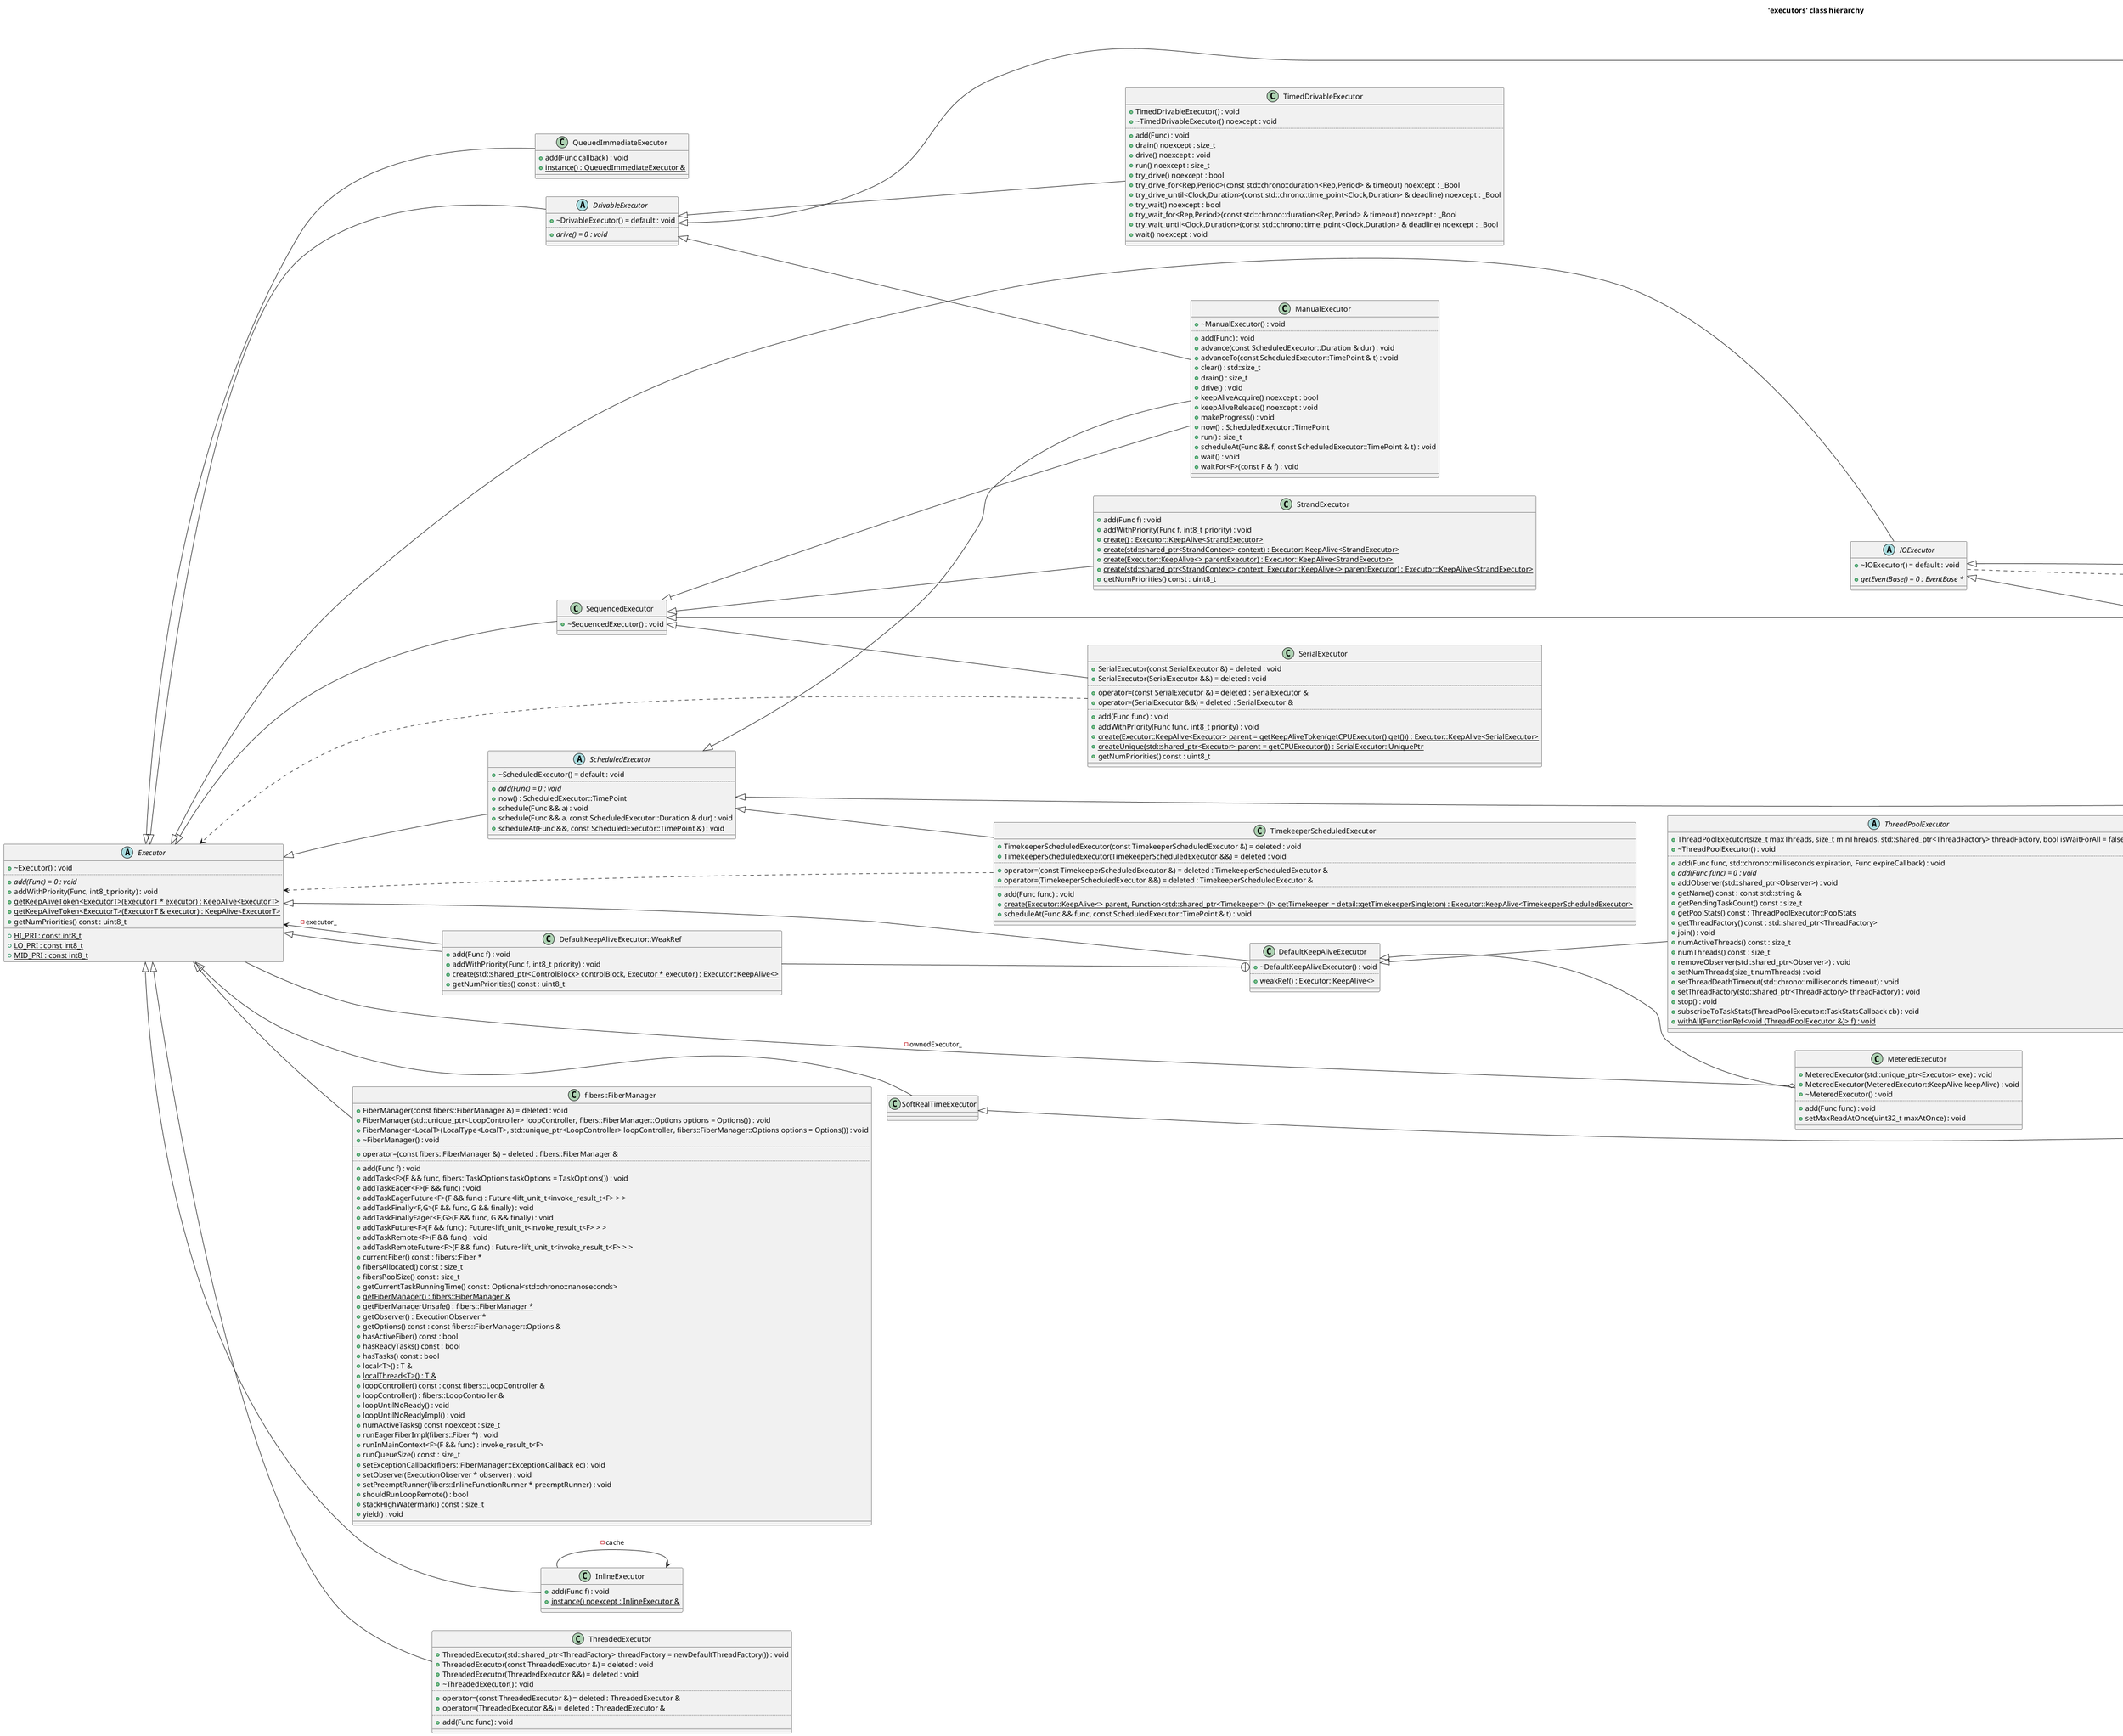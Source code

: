 @startuml
title 'executors' class hierarchy
left to right direction
abstract "Executor" as C_0002222099135672593686
abstract C_0002222099135672593686 [[https://github.com/facebook/folly/blob/c7166a677d17ff0a52cb14e02a84ad0a75821ca7/folly/Executor.h#L53{Executor}]] {
+~Executor() : void [[[https://github.com/facebook/folly/blob/c7166a677d17ff0a52cb14e02a84ad0a75821ca7/folly/Executor.h#L56{~Executor}]]]
..
{abstract} +add(Func) = 0 : void [[[https://github.com/facebook/folly/blob/c7166a677d17ff0a52cb14e02a84ad0a75821ca7/folly/Executor.h#L60{add}]]]
+addWithPriority(Func, int8_t priority) : void [[[https://github.com/facebook/folly/blob/c7166a677d17ff0a52cb14e02a84ad0a75821ca7/folly/Executor.h#L64{addWithPriority}]]]
{static} +getKeepAliveToken<ExecutorT>(ExecutorT * executor) : KeepAlive<ExecutorT>
{static} +getKeepAliveToken<ExecutorT>(ExecutorT & executor) : KeepAlive<ExecutorT>
+getNumPriorities() const : uint8_t [[[https://github.com/facebook/folly/blob/c7166a677d17ff0a52cb14e02a84ad0a75821ca7/folly/Executor.h#L66{getNumPriorities}]]]
__
{static} +HI_PRI : const int8_t [[[https://github.com/facebook/folly/blob/c7166a677d17ff0a52cb14e02a84ad0a75821ca7/folly/Executor.h#L70{HI_PRI}]]]
{static} +LO_PRI : const int8_t [[[https://github.com/facebook/folly/blob/c7166a677d17ff0a52cb14e02a84ad0a75821ca7/folly/Executor.h#L68{LO_PRI}]]]
{static} +MID_PRI : const int8_t [[[https://github.com/facebook/folly/blob/c7166a677d17ff0a52cb14e02a84ad0a75821ca7/folly/Executor.h#L69{MID_PRI}]]]
}
class "QueuedImmediateExecutor" as C_0001968432200878677255
class C_0001968432200878677255 [[https://github.com/facebook/folly/blob/c7166a677d17ff0a52cb14e02a84ad0a75821ca7/folly/executors/QueuedImmediateExecutor.h#L31{QueuedImmediateExecutor}]] {
+add(Func callback) : void [[[https://github.com/facebook/folly/blob/c7166a677d17ff0a52cb14e02a84ad0a75821ca7/folly/executors/QueuedImmediateExecutor.h#L35{add}]]]
{static} +instance() : QueuedImmediateExecutor & [[[https://github.com/facebook/folly/blob/c7166a677d17ff0a52cb14e02a84ad0a75821ca7/folly/executors/QueuedImmediateExecutor.h#L33{instance}]]]
__
}
class "SequencedExecutor" as C_0000155178671636628489
class C_0000155178671636628489 [[https://github.com/facebook/folly/blob/c7166a677d17ff0a52cb14e02a84ad0a75821ca7/folly/executors/SequencedExecutor.h#L27{SequencedExecutor}]] {
+~SequencedExecutor() : void [[[https://github.com/facebook/folly/blob/c7166a677d17ff0a52cb14e02a84ad0a75821ca7/folly/executors/SequencedExecutor.h#L29{~SequencedExecutor}]]]
__
}
class "StrandExecutor" as C_0000587962468506435170
class C_0000587962468506435170 [[https://github.com/facebook/folly/blob/c7166a677d17ff0a52cb14e02a84ad0a75821ca7/folly/executors/StrandExecutor.h#L122{StrandExecutor}]] {
+add(Func f) : void [[[https://github.com/facebook/folly/blob/c7166a677d17ff0a52cb14e02a84ad0a75821ca7/folly/executors/StrandExecutor.h#L152{add}]]]
+addWithPriority(Func f, int8_t priority) : void [[[https://github.com/facebook/folly/blob/c7166a677d17ff0a52cb14e02a84ad0a75821ca7/folly/executors/StrandExecutor.h#L154{addWithPriority}]]]
{static} +create() : Executor::KeepAlive<StrandExecutor> [[[https://github.com/facebook/folly/blob/c7166a677d17ff0a52cb14e02a84ad0a75821ca7/folly/executors/StrandExecutor.h#L129{create}]]]
{static} +create(std::shared_ptr<StrandContext> context) : Executor::KeepAlive<StrandExecutor> [[[https://github.com/facebook/folly/blob/c7166a677d17ff0a52cb14e02a84ad0a75821ca7/folly/executors/StrandExecutor.h#L137{create}]]]
{static} +create(Executor::KeepAlive<> parentExecutor) : Executor::KeepAlive<StrandExecutor> [[[https://github.com/facebook/folly/blob/c7166a677d17ff0a52cb14e02a84ad0a75821ca7/folly/executors/StrandExecutor.h#L142{create}]]]
{static} +create(std::shared_ptr<StrandContext> context, Executor::KeepAlive<> parentExecutor) : Executor::KeepAlive<StrandExecutor> [[[https://github.com/facebook/folly/blob/c7166a677d17ff0a52cb14e02a84ad0a75821ca7/folly/executors/StrandExecutor.h#L148{create}]]]
+getNumPriorities() const : uint8_t [[[https://github.com/facebook/folly/blob/c7166a677d17ff0a52cb14e02a84ad0a75821ca7/folly/executors/StrandExecutor.h#L155{getNumPriorities}]]]
__
}
abstract "IOExecutor" as C_0002145523347961259416
abstract C_0002145523347961259416 [[https://github.com/facebook/folly/blob/c7166a677d17ff0a52cb14e02a84ad0a75821ca7/folly/executors/IOExecutor.h#L40{IOExecutor}]] {
+~IOExecutor() = default : void [[[https://github.com/facebook/folly/blob/c7166a677d17ff0a52cb14e02a84ad0a75821ca7/folly/executors/IOExecutor.h#L42{~IOExecutor}]]]
..
{abstract} +getEventBase() = 0 : EventBase * [[[https://github.com/facebook/folly/blob/c7166a677d17ff0a52cb14e02a84ad0a75821ca7/folly/executors/IOExecutor.h#L43{getEventBase}]]]
__
}
class "EventBase" as C_0001970350906198958245
class C_0001970350906198958245 [[https://github.com/facebook/folly/blob/c7166a677d17ff0a52cb14e02a84ad0a75821ca7/folly/executors/IOExecutor.h#L22{EventBase}]] {
+EventBase(std::chrono::milliseconds tickInterval) : void [[[https://github.com/facebook/folly/blob/c7166a677d17ff0a52cb14e02a84ad0a75821ca7/folly/io/async/EventBase.h#L328{EventBase}]]]
+EventBase() : void [[[https://github.com/facebook/folly/blob/c7166a677d17ff0a52cb14e02a84ad0a75821ca7/folly/io/async/EventBase.h#L335{EventBase}]]]
+EventBase(bool enableTimeMeasurement) : void [[[https://github.com/facebook/folly/blob/c7166a677d17ff0a52cb14e02a84ad0a75821ca7/folly/io/async/EventBase.h#L346{EventBase}]]]
+EventBase(const EventBase &) = deleted : void [[[https://github.com/facebook/folly/blob/c7166a677d17ff0a52cb14e02a84ad0a75821ca7/folly/io/async/EventBase.h#L348{EventBase}]]]
+EventBase(event_base * evb, bool enableTimeMeasurement = true) : void [[[https://github.com/facebook/folly/blob/c7166a677d17ff0a52cb14e02a84ad0a75821ca7/folly/io/async/EventBase.h#L364{EventBase}]]]
+EventBase(EventBase::Options options) : void [[[https://github.com/facebook/folly/blob/c7166a677d17ff0a52cb14e02a84ad0a75821ca7/folly/io/async/EventBase.h#L366{EventBase}]]]
+~EventBase() : void [[[https://github.com/facebook/folly/blob/c7166a677d17ff0a52cb14e02a84ad0a75821ca7/folly/io/async/EventBase.h#L367{~EventBase}]]]
..
+operator=(const EventBase &) = deleted : EventBase & [[[https://github.com/facebook/folly/blob/c7166a677d17ff0a52cb14e02a84ad0a75821ca7/folly/io/async/EventBase.h#L349{operator=}]]]
..
+add(Cob fn) : void [[[https://github.com/facebook/folly/blob/c7166a677d17ff0a52cb14e02a84ad0a75821ca7/folly/io/async/EventBase.h#L799{add}]]]
+attachTimeoutManager(AsyncTimeout * obj, TimeoutManager::InternalEnum internal) : void [[[https://github.com/facebook/folly/blob/c7166a677d17ff0a52cb14e02a84ad0a75821ca7/folly/io/async/EventBase.h#L812{attachTimeoutManager}]]]
+bumpHandlingTime() : void [[[https://github.com/facebook/folly/blob/c7166a677d17ff0a52cb14e02a84ad0a75821ca7/folly/io/async/EventBase.h#L732{bumpHandlingTime}]]]
+cancelTimeout(AsyncTimeout * obj) : void [[[https://github.com/facebook/folly/blob/c7166a677d17ff0a52cb14e02a84ad0a75821ca7/folly/io/async/EventBase.h#L821{cancelTimeout}]]]
+checkIsInEventBaseThread() const : void [[[https://github.com/facebook/folly/blob/c7166a677d17ff0a52cb14e02a84ad0a75821ca7/folly/io/async/EventBase.h#L700{checkIsInEventBaseThread}]]]
+dcheckIsInEventBaseThread() const : void [[[https://github.com/facebook/folly/blob/c7166a677d17ff0a52cb14e02a84ad0a75821ca7/folly/io/async/EventBase.h#L701{dcheckIsInEventBaseThread}]]]
+detachTimeoutManager(AsyncTimeout * obj) : void [[[https://github.com/facebook/folly/blob/c7166a677d17ff0a52cb14e02a84ad0a75821ca7/folly/io/async/EventBase.h#L816{detachTimeoutManager}]]]
+drive() : void [[[https://github.com/facebook/folly/blob/c7166a677d17ff0a52cb14e02a84ad0a75821ca7/folly/io/async/EventBase.h#L802{drive}]]]
+getAvgLoopTime() const : double [[[https://github.com/facebook/folly/blob/c7166a677d17ff0a52cb14e02a84ad0a75821ca7/folly/io/async/EventBase.h#L660{getAvgLoopTime}]]]
+getBackend() : EventBaseBackendBase * [[[https://github.com/facebook/folly/blob/c7166a677d17ff0a52cb14e02a84ad0a75821ca7/folly/io/async/EventBase.h#L714{getBackend}]]]
{static} +getDefaultBackend() : std::unique_ptr<EventBaseBackendBase> [[[https://github.com/facebook/folly/blob/c7166a677d17ff0a52cb14e02a84ad0a75821ca7/folly/io/async/EventBase.h#L837{getDefaultBackend}]]]
+getEventBase() : EventBase * [[[https://github.com/facebook/folly/blob/c7166a677d17ff0a52cb14e02a84ad0a75821ca7/folly/io/async/EventBase.h#L835{getEventBase}]]]
+getExecutionObserver() : ExecutionObserver * [[[https://github.com/facebook/folly/blob/c7166a677d17ff0a52cb14e02a84ad0a75821ca7/folly/io/async/EventBase.h#L786{getExecutionObserver}]]]
+getLibeventBase() const : event_base * [[[https://github.com/facebook/folly/blob/c7166a677d17ff0a52cb14e02a84ad0a75821ca7/folly/io/async/EventBase.h#L719{getLibeventBase}]]]
{static} +getLibeventMethod() : const char * [[[https://github.com/facebook/folly/blob/c7166a677d17ff0a52cb14e02a84ad0a75821ca7/folly/io/async/EventBase.h#L722{getLibeventMethod}]]]
{static} +getLibeventVersion() : const char * [[[https://github.com/facebook/folly/blob/c7166a677d17ff0a52cb14e02a84ad0a75821ca7/folly/io/async/EventBase.h#L721{getLibeventVersion}]]]
+getName() : const std::string & [[[https://github.com/facebook/folly/blob/c7166a677d17ff0a52cb14e02a84ad0a75821ca7/folly/io/async/EventBase.h#L796{getName}]]]
+getNotificationQueueSize() const : size_t [[[https://github.com/facebook/folly/blob/c7166a677d17ff0a52cb14e02a84ad0a75821ca7/folly/io/async/EventBase.h#L677{getNotificationQueueSize}]]]
+getObserver() : const std::shared_ptr<EventBaseObserver> & [[[https://github.com/facebook/folly/blob/c7166a677d17ff0a52cb14e02a84ad0a75821ca7/folly/io/async/EventBase.h#L771{getObserver}]]]
+getVirtualEventBase() : VirtualEventBase & [[[https://github.com/facebook/folly/blob/c7166a677d17ff0a52cb14e02a84ad0a75821ca7/folly/io/async/EventBase.h#L832{getVirtualEventBase}]]]
+inRunningEventBaseThread() const : bool [[[https://github.com/facebook/folly/blob/c7166a677d17ff0a52cb14e02a84ad0a75821ca7/folly/io/async/EventBase.h#L690{inRunningEventBaseThread}]]]
+isInEventBaseThread() const : bool [[[https://github.com/facebook/folly/blob/c7166a677d17ff0a52cb14e02a84ad0a75821ca7/folly/io/async/EventBase.h#L685{isInEventBaseThread}]]]
+isInTimeoutManagerThread() : bool [[[https://github.com/facebook/folly/blob/c7166a677d17ff0a52cb14e02a84ad0a75821ca7/folly/io/async/EventBase.h#L823{isInTimeoutManagerThread}]]]
+isRunning() const : bool [[[https://github.com/facebook/folly/blob/c7166a677d17ff0a52cb14e02a84ad0a75821ca7/folly/io/async/EventBase.h#L668{isRunning}]]]
+loop() : bool [[[https://github.com/facebook/folly/blob/c7166a677d17ff0a52cb14e02a84ad0a75821ca7/folly/io/async/EventBase.h#L384{loop}]]]
+loopForever() : void [[[https://github.com/facebook/folly/blob/c7166a677d17ff0a52cb14e02a84ad0a75821ca7/folly/io/async/EventBase.h#L420{loopForever}]]]
+loopIgnoreKeepAlive() : bool [[[https://github.com/facebook/folly/blob/c7166a677d17ff0a52cb14e02a84ad0a75821ca7/folly/io/async/EventBase.h#L390{loopIgnoreKeepAlive}]]]
+loopOnce(int flags = 0) : bool [[[https://github.com/facebook/folly/blob/c7166a677d17ff0a52cb14e02a84ad0a75821ca7/folly/io/async/EventBase.h#L402{loopOnce}]]]
+resetLoadAvg(double value = 0.0) : void [[[https://github.com/facebook/folly/blob/c7166a677d17ff0a52cb14e02a84ad0a75821ca7/folly/io/async/EventBase.h#L655{resetLoadAvg}]]]
+runBeforeLoop(EventBase::LoopCallback * callback) : void [[[https://github.com/facebook/folly/blob/c7166a677d17ff0a52cb14e02a84ad0a75821ca7/folly/io/async/EventBase.h#L519{runBeforeLoop}]]]
+runImmediatelyOrRunInEventBaseThreadAndWait<T>(void (*)(T *) fn, T * arg) noexcept : void
+runImmediatelyOrRunInEventBaseThreadAndWait(EventBase::Func fn) noexcept : void [[[https://github.com/facebook/folly/blob/c7166a677d17ff0a52cb14e02a84ad0a75821ca7/folly/io/async/EventBase.h#L633{runImmediatelyOrRunInEventBaseThreadAndWait}]]]
+runInEventBaseThread<T>(void (*)(T *) fn, T * arg) noexcept : void
+runInEventBaseThread(EventBase::Func fn) noexcept : void [[[https://github.com/facebook/folly/blob/c7166a677d17ff0a52cb14e02a84ad0a75821ca7/folly/io/async/EventBase.h#L561{runInEventBaseThread}]]]
+runInEventBaseThreadAlwaysEnqueue(EventBase::Func fn) noexcept : void [[[https://github.com/facebook/folly/blob/c7166a677d17ff0a52cb14e02a84ad0a75821ca7/folly/io/async/EventBase.h#L605{runInEventBaseThreadAlwaysEnqueue}]]]
+runInEventBaseThreadAlwaysEnqueue<T>(void (*)(T *) fn, T * arg) noexcept : void
+runInEventBaseThreadAndWait<T>(void (*)(T *) fn, T * arg) noexcept : void
+runInEventBaseThreadAndWait(EventBase::Func fn) noexcept : void [[[https://github.com/facebook/folly/blob/c7166a677d17ff0a52cb14e02a84ad0a75821ca7/folly/io/async/EventBase.h#L618{runInEventBaseThreadAndWait}]]]
+runInLoop(EventBase::Func c, bool thisIteration = false) : void [[[https://github.com/facebook/folly/blob/c7166a677d17ff0a52cb14e02a84ad0a75821ca7/folly/io/async/EventBase.h#L494{runInLoop}]]]
+runInLoop(EventBase::LoopCallback * callback, bool thisIteration = false, std::shared_ptr<RequestContext> rctx = RequestContext::saveContext()) : void [[[https://github.com/facebook/folly/blob/c7166a677d17ff0a52cb14e02a84ad0a75821ca7/folly/io/async/EventBase.h#L475{runInLoop}]]]
+runOnDestruction(EventBase::Func f) : void [[[https://github.com/facebook/folly/blob/c7166a677d17ff0a52cb14e02a84ad0a75821ca7/folly/io/async/EventBase.h#L512{runOnDestruction}]]]
+runOnDestruction(EventBase::OnDestructionCallback & callback) : void [[[https://github.com/facebook/folly/blob/c7166a677d17ff0a52cb14e02a84ad0a75821ca7/folly/io/async/EventBase.h#L506{runOnDestruction}]]]
+scheduleAt(EventBase::Func && fn, const ScheduledExecutor::TimePoint & timeout) : void [[[https://github.com/facebook/folly/blob/c7166a677d17ff0a52cb14e02a84ad0a75821ca7/folly/io/async/EventBase.h#L809{scheduleAt}]]]
+scheduleTimeout(AsyncTimeout * obj, TimeoutManager::timeout_type timeout) : bool [[[https://github.com/facebook/folly/blob/c7166a677d17ff0a52cb14e02a84ad0a75821ca7/folly/io/async/EventBase.h#L818{scheduleTimeout}]]]
+setExecutionObserver(ExecutionObserver * observer) : void [[[https://github.com/facebook/folly/blob/c7166a677d17ff0a52cb14e02a84ad0a75821ca7/folly/io/async/EventBase.h#L779{setExecutionObserver}]]]
+setLoadAvgMsec(std::chrono::milliseconds ms) : void [[[https://github.com/facebook/folly/blob/c7166a677d17ff0a52cb14e02a84ad0a75821ca7/folly/io/async/EventBase.h#L650{setLoadAvgMsec}]]]
+setMaxLatency(std::chrono::microseconds maxLatency, EventBase::Func maxLatencyCob) : void [[[https://github.com/facebook/folly/blob/c7166a677d17ff0a52cb14e02a84ad0a75821ca7/folly/io/async/EventBase.h#L640{setMaxLatency}]]]
+setMaxReadAtOnce(uint32_t maxAtOnce) : void [[[https://github.com/facebook/folly/blob/c7166a677d17ff0a52cb14e02a84ad0a75821ca7/folly/io/async/EventBase.h#L679{setMaxReadAtOnce}]]]
+setName(const std::string & name) : void [[[https://github.com/facebook/folly/blob/c7166a677d17ff0a52cb14e02a84ad0a75821ca7/folly/io/async/EventBase.h#L791{setName}]]]
+setObserver(const std::shared_ptr<EventBaseObserver> & observer) : void [[[https://github.com/facebook/folly/blob/c7166a677d17ff0a52cb14e02a84ad0a75821ca7/folly/io/async/EventBase.h#L766{setObserver}]]]
+terminateLoopSoon() : void [[[https://github.com/facebook/folly/blob/c7166a677d17ff0a52cb14e02a84ad0a75821ca7/folly/io/async/EventBase.h#L448{terminateLoopSoon}]]]
+timer() : HHWheelTimer & [[[https://github.com/facebook/folly/blob/c7166a677d17ff0a52cb14e02a84ad0a75821ca7/folly/io/async/EventBase.h#L707{timer}]]]
+waitUntilRunning() : void [[[https://github.com/facebook/folly/blob/c7166a677d17ff0a52cb14e02a84ad0a75821ca7/folly/io/async/EventBase.h#L675{waitUntilRunning}]]]
__
}
abstract "DrivableExecutor" as C_0000481841646641149488
abstract C_0000481841646641149488 [[https://github.com/facebook/folly/blob/c7166a677d17ff0a52cb14e02a84ad0a75821ca7/folly/executors/DrivableExecutor.h#L40{DrivableExecutor}]] {
+~DrivableExecutor() = default : void [[[https://github.com/facebook/folly/blob/c7166a677d17ff0a52cb14e02a84ad0a75821ca7/folly/executors/DrivableExecutor.h#L42{~DrivableExecutor}]]]
..
{abstract} +drive() = 0 : void [[[https://github.com/facebook/folly/blob/c7166a677d17ff0a52cb14e02a84ad0a75821ca7/folly/executors/DrivableExecutor.h#L52{drive}]]]
__
}
class "TimedDrivableExecutor" as C_0000769434624932181431
class C_0000769434624932181431 [[https://github.com/facebook/folly/blob/c7166a677d17ff0a52cb14e02a84ad0a75821ca7/folly/executors/TimedDrivableExecutor.h#L30{TimedDrivableExecutor}]] {
+TimedDrivableExecutor() : void [[[https://github.com/facebook/folly/blob/c7166a677d17ff0a52cb14e02a84ad0a75821ca7/folly/executors/TimedDrivableExecutor.h#L32{TimedDrivableExecutor}]]]
+~TimedDrivableExecutor() noexcept : void [[[https://github.com/facebook/folly/blob/c7166a677d17ff0a52cb14e02a84ad0a75821ca7/folly/executors/TimedDrivableExecutor.h#L33{~TimedDrivableExecutor}]]]
..
+add(Func) : void [[[https://github.com/facebook/folly/blob/c7166a677d17ff0a52cb14e02a84ad0a75821ca7/folly/executors/TimedDrivableExecutor.h#L60{add}]]]
+drain() noexcept : size_t [[[https://github.com/facebook/folly/blob/c7166a677d17ff0a52cb14e02a84ad0a75821ca7/folly/executors/TimedDrivableExecutor.h#L76{drain}]]]
+drive() noexcept : void [[[https://github.com/facebook/folly/blob/c7166a677d17ff0a52cb14e02a84ad0a75821ca7/folly/executors/TimedDrivableExecutor.h#L36{drive}]]]
+run() noexcept : size_t [[[https://github.com/facebook/folly/blob/c7166a677d17ff0a52cb14e02a84ad0a75821ca7/folly/executors/TimedDrivableExecutor.h#L68{run}]]]
+try_drive() noexcept : bool [[[https://github.com/facebook/folly/blob/c7166a677d17ff0a52cb14e02a84ad0a75821ca7/folly/executors/TimedDrivableExecutor.h#L40{try_drive}]]]
+try_drive_for<Rep,Period>(const std::chrono::duration<Rep,Period> & timeout) noexcept : _Bool
+try_drive_until<Clock,Duration>(const std::chrono::time_point<Clock,Duration> & deadline) noexcept : _Bool
+try_wait() noexcept : bool [[[https://github.com/facebook/folly/blob/c7166a677d17ff0a52cb14e02a84ad0a75821ca7/folly/executors/TimedDrivableExecutor.h#L82{try_wait}]]]
+try_wait_for<Rep,Period>(const std::chrono::duration<Rep,Period> & timeout) noexcept : _Bool
+try_wait_until<Clock,Duration>(const std::chrono::time_point<Clock,Duration> & deadline) noexcept : _Bool
+wait() noexcept : void [[[https://github.com/facebook/folly/blob/c7166a677d17ff0a52cb14e02a84ad0a75821ca7/folly/executors/TimedDrivableExecutor.h#L79{wait}]]]
__
}
abstract "ScheduledExecutor" as C_0001218209673148292552
abstract C_0001218209673148292552 [[https://github.com/facebook/folly/blob/c7166a677d17ff0a52cb14e02a84ad0a75821ca7/folly/executors/ScheduledExecutor.h#L28{ScheduledExecutor}]] {
+~ScheduledExecutor() = default : void [[[https://github.com/facebook/folly/blob/c7166a677d17ff0a52cb14e02a84ad0a75821ca7/folly/executors/ScheduledExecutor.h#L35{~ScheduledExecutor}]]]
..
{abstract} +add(Func) = 0 : void [[[https://github.com/facebook/folly/blob/c7166a677d17ff0a52cb14e02a84ad0a75821ca7/folly/executors/ScheduledExecutor.h#L37{add}]]]
+now() : ScheduledExecutor::TimePoint [[[https://github.com/facebook/folly/blob/c7166a677d17ff0a52cb14e02a84ad0a75821ca7/folly/executors/ScheduledExecutor.h#L55{now}]]]
+schedule(Func && a) : void [[[https://github.com/facebook/folly/blob/c7166a677d17ff0a52cb14e02a84ad0a75821ca7/folly/executors/ScheduledExecutor.h#L40{schedule}]]]
+schedule(Func && a, const ScheduledExecutor::Duration & dur) : void [[[https://github.com/facebook/folly/blob/c7166a677d17ff0a52cb14e02a84ad0a75821ca7/folly/executors/ScheduledExecutor.h#L44{schedule}]]]
+scheduleAt(Func &&, const ScheduledExecutor::TimePoint &) : void [[[https://github.com/facebook/folly/blob/c7166a677d17ff0a52cb14e02a84ad0a75821ca7/folly/executors/ScheduledExecutor.h#L50{scheduleAt}]]]
__
}
class "fibers::FiberManager" as C_0001206661724003471988
class C_0001206661724003471988 [[https://github.com/facebook/folly/blob/c7166a677d17ff0a52cb14e02a84ad0a75821ca7/folly/fibers/FiberManagerInternal.h#L80{FiberManager}]] {
+FiberManager(const fibers::FiberManager &) = deleted : void [[[https://github.com/facebook/folly/blob/c7166a677d17ff0a52cb14e02a84ad0a75821ca7/folly/fibers/FiberManagerInternal.h#L163{FiberManager}]]]
+FiberManager(std::unique_ptr<LoopController> loopController, fibers::FiberManager::Options options = Options()) : void [[[https://github.com/facebook/folly/blob/c7166a677d17ff0a52cb14e02a84ad0a75821ca7/folly/fibers/FiberManagerInternal.h#L172{FiberManager}]]]
+FiberManager<LocalT>(LocalType<LocalT>, std::unique_ptr<LoopController> loopController, fibers::FiberManager::Options options = Options()) : void
+~FiberManager() : void [[[https://github.com/facebook/folly/blob/c7166a677d17ff0a52cb14e02a84ad0a75821ca7/folly/fibers/FiberManagerInternal.h#L190{~FiberManager}]]]
..
+operator=(const fibers::FiberManager &) = deleted : fibers::FiberManager & [[[https://github.com/facebook/folly/blob/c7166a677d17ff0a52cb14e02a84ad0a75821ca7/folly/fibers/FiberManagerInternal.h#L164{operator=}]]]
..
+add(Func f) : void [[[https://github.com/facebook/folly/blob/c7166a677d17ff0a52cb14e02a84ad0a75821ca7/folly/fibers/FiberManagerInternal.h#L309{add}]]]
+addTask<F>(F && func, fibers::TaskOptions taskOptions = TaskOptions()) : void
+addTaskEager<F>(F && func) : void
+addTaskEagerFuture<F>(F && func) : Future<lift_unit_t<invoke_result_t<F> > >
+addTaskFinally<F,G>(F && func, G && finally) : void
+addTaskFinallyEager<F,G>(F && func, G && finally) : void
+addTaskFuture<F>(F && func) : Future<lift_unit_t<invoke_result_t<F> > >
+addTaskRemote<F>(F && func) : void
+addTaskRemoteFuture<F>(F && func) : Future<lift_unit_t<invoke_result_t<F> > >
+currentFiber() const : fibers::Fiber * [[[https://github.com/facebook/folly/blob/c7166a677d17ff0a52cb14e02a84ad0a75821ca7/folly/fibers/FiberManagerInternal.h#L387{currentFiber}]]]
+fibersAllocated() const : size_t [[[https://github.com/facebook/folly/blob/c7166a677d17ff0a52cb14e02a84ad0a75821ca7/folly/fibers/FiberManagerInternal.h#L363{fibersAllocated}]]]
+fibersPoolSize() const : size_t [[[https://github.com/facebook/folly/blob/c7166a677d17ff0a52cb14e02a84ad0a75821ca7/folly/fibers/FiberManagerInternal.h#L369{fibersPoolSize}]]]
+getCurrentTaskRunningTime() const : Optional<std::chrono::nanoseconds> [[[https://github.com/facebook/folly/blob/c7166a677d17ff0a52cb14e02a84ad0a75821ca7/folly/fibers/FiberManagerInternal.h#L382{getCurrentTaskRunningTime}]]]
{static} +getFiberManager() : fibers::FiberManager & [[[https://github.com/facebook/folly/blob/c7166a677d17ff0a52cb14e02a84ad0a75821ca7/folly/fibers/FiberManagerInternal.h#L429{getFiberManager}]]]
{static} +getFiberManagerUnsafe() : fibers::FiberManager * [[[https://github.com/facebook/folly/blob/c7166a677d17ff0a52cb14e02a84ad0a75821ca7/folly/fibers/FiberManagerInternal.h#L430{getFiberManagerUnsafe}]]]
+getObserver() : ExecutionObserver * [[[https://github.com/facebook/folly/blob/c7166a677d17ff0a52cb14e02a84ad0a75821ca7/folly/fibers/FiberManagerInternal.h#L414{getObserver}]]]
+getOptions() const : const fibers::FiberManager::Options & [[[https://github.com/facebook/folly/blob/c7166a677d17ff0a52cb14e02a84ad0a75821ca7/folly/fibers/FiberManagerInternal.h#L432{getOptions}]]]
+hasActiveFiber() const : bool [[[https://github.com/facebook/folly/blob/c7166a677d17ff0a52cb14e02a84ad0a75821ca7/folly/fibers/FiberManagerInternal.h#L374{hasActiveFiber}]]]
+hasReadyTasks() const : bool [[[https://github.com/facebook/folly/blob/c7166a677d17ff0a52cb14e02a84ad0a75821ca7/folly/fibers/FiberManagerInternal.h#L233{hasReadyTasks}]]]
+hasTasks() const : bool [[[https://github.com/facebook/folly/blob/c7166a677d17ff0a52cb14e02a84ad0a75821ca7/folly/fibers/FiberManagerInternal.h#L221{hasTasks}]]]
+local<T>() : T &
{static} +localThread<T>() : T &
+loopController() const : const fibers::LoopController & [[[https://github.com/facebook/folly/blob/c7166a677d17ff0a52cb14e02a84ad0a75821ca7/folly/fibers/FiberManagerInternal.h#L196{loopController}]]]
+loopController() : fibers::LoopController & [[[https://github.com/facebook/folly/blob/c7166a677d17ff0a52cb14e02a84ad0a75821ca7/folly/fibers/FiberManagerInternal.h#L195{loopController}]]]
+loopUntilNoReady() : void [[[https://github.com/facebook/folly/blob/c7166a677d17ff0a52cb14e02a84ad0a75821ca7/folly/fibers/FiberManagerInternal.h#L201{loopUntilNoReady}]]]
+loopUntilNoReadyImpl() : void [[[https://github.com/facebook/folly/blob/c7166a677d17ff0a52cb14e02a84ad0a75821ca7/folly/fibers/FiberManagerInternal.h#L206{loopUntilNoReadyImpl}]]]
+numActiveTasks() const noexcept : size_t [[[https://github.com/facebook/folly/blob/c7166a677d17ff0a52cb14e02a84ad0a75821ca7/folly/fibers/FiberManagerInternal.h#L228{numActiveTasks}]]]
+runEagerFiberImpl(fibers::Fiber *) : void [[[https://github.com/facebook/folly/blob/c7166a677d17ff0a52cb14e02a84ad0a75821ca7/folly/fibers/FiberManagerInternal.h#L211{runEagerFiberImpl}]]]
+runInMainContext<F>(F && func) : invoke_result_t<F>
+runQueueSize() const : size_t [[[https://github.com/facebook/folly/blob/c7166a677d17ff0a52cb14e02a84ad0a75821ca7/folly/fibers/FiberManagerInternal.h#L425{runQueueSize}]]]
+setExceptionCallback(fibers::FiberManager::ExceptionCallback ec) : void [[[https://github.com/facebook/folly/blob/c7166a677d17ff0a52cb14e02a84ad0a75821ca7/folly/fibers/FiberManagerInternal.h#L241{setExceptionCallback}]]]
+setObserver(ExecutionObserver * observer) : void [[[https://github.com/facebook/folly/blob/c7166a677d17ff0a52cb14e02a84ad0a75821ca7/folly/fibers/FiberManagerInternal.h#L408{setObserver}]]]
+setPreemptRunner(fibers::InlineFunctionRunner * preemptRunner) : void [[[https://github.com/facebook/folly/blob/c7166a677d17ff0a52cb14e02a84ad0a75821ca7/folly/fibers/FiberManagerInternal.h#L419{setPreemptRunner}]]]
+shouldRunLoopRemote() : bool [[[https://github.com/facebook/folly/blob/c7166a677d17ff0a52cb14e02a84ad0a75821ca7/folly/fibers/FiberManagerInternal.h#L216{shouldRunLoopRemote}]]]
+stackHighWatermark() const : size_t [[[https://github.com/facebook/folly/blob/c7166a677d17ff0a52cb14e02a84ad0a75821ca7/folly/fibers/FiberManagerInternal.h#L392{stackHighWatermark}]]]
+yield() : void [[[https://github.com/facebook/folly/blob/c7166a677d17ff0a52cb14e02a84ad0a75821ca7/folly/fibers/FiberManagerInternal.h#L400{yield}]]]
__
}
class "InlineExecutor" as C_0001612067402701865715
class C_0001612067402701865715 [[https://github.com/facebook/folly/blob/c7166a677d17ff0a52cb14e02a84ad0a75821ca7/folly/executors/InlineExecutor.h#L30{InlineExecutor}]] {
+add(Func f) : void [[[https://github.com/facebook/folly/blob/c7166a677d17ff0a52cb14e02a84ad0a75821ca7/folly/executors/InlineExecutor.h#L37{add}]]]
{static} +instance() noexcept : InlineExecutor & [[[https://github.com/facebook/folly/blob/c7166a677d17ff0a52cb14e02a84ad0a75821ca7/folly/executors/InlineExecutor.h#L32{instance}]]]
__
}
class "TimekeeperScheduledExecutor" as C_0001123262130157209492
class C_0001123262130157209492 [[https://github.com/facebook/folly/blob/c7166a677d17ff0a52cb14e02a84ad0a75821ca7/folly/executors/TimekeeperScheduledExecutor.h#L35{TimekeeperScheduledExecutor}]] {
+TimekeeperScheduledExecutor(const TimekeeperScheduledExecutor &) = deleted : void [[[https://github.com/facebook/folly/blob/c7166a677d17ff0a52cb14e02a84ad0a75821ca7/folly/executors/TimekeeperScheduledExecutor.h#L37{TimekeeperScheduledExecutor}]]]
+TimekeeperScheduledExecutor(TimekeeperScheduledExecutor &&) = deleted : void [[[https://github.com/facebook/folly/blob/c7166a677d17ff0a52cb14e02a84ad0a75821ca7/folly/executors/TimekeeperScheduledExecutor.h#L40{TimekeeperScheduledExecutor}]]]
..
+operator=(const TimekeeperScheduledExecutor &) = deleted : TimekeeperScheduledExecutor & [[[https://github.com/facebook/folly/blob/c7166a677d17ff0a52cb14e02a84ad0a75821ca7/folly/executors/TimekeeperScheduledExecutor.h#L38{operator=}]]]
+operator=(TimekeeperScheduledExecutor &&) = deleted : TimekeeperScheduledExecutor & [[[https://github.com/facebook/folly/blob/c7166a677d17ff0a52cb14e02a84ad0a75821ca7/folly/executors/TimekeeperScheduledExecutor.h#L41{operator=}]]]
..
+add(Func func) : void [[[https://github.com/facebook/folly/blob/c7166a677d17ff0a52cb14e02a84ad0a75821ca7/folly/executors/TimekeeperScheduledExecutor.h#L49{add}]]]
{static} +create(Executor::KeepAlive<> parent, Function<std::shared_ptr<Timekeeper> ()> getTimekeeper = detail::getTimekeeperSingleton) : Executor::KeepAlive<TimekeeperScheduledExecutor> [[[https://github.com/facebook/folly/blob/c7166a677d17ff0a52cb14e02a84ad0a75821ca7/folly/executors/TimekeeperScheduledExecutor.h#L44{create}]]]
+scheduleAt(Func && func, const ScheduledExecutor::TimePoint & t) : void [[[https://github.com/facebook/folly/blob/c7166a677d17ff0a52cb14e02a84ad0a75821ca7/folly/executors/TimekeeperScheduledExecutor.h#L51{scheduleAt}]]]
__
}
class "DefaultKeepAliveExecutor" as C_0001347291497865252100
class C_0001347291497865252100 [[https://github.com/facebook/folly/blob/c7166a677d17ff0a52cb14e02a84ad0a75821ca7/folly/DefaultKeepAliveExecutor.h#L30{DefaultKeepAliveExecutor}]] {
+~DefaultKeepAliveExecutor() : void [[[https://github.com/facebook/folly/blob/c7166a677d17ff0a52cb14e02a84ad0a75821ca7/folly/DefaultKeepAliveExecutor.h#L32{~DefaultKeepAliveExecutor}]]]
..
+weakRef() : Executor::KeepAlive<> [[[https://github.com/facebook/folly/blob/c7166a677d17ff0a52cb14e02a84ad0a75821ca7/folly/DefaultKeepAliveExecutor.h#L34{weakRef}]]]
__
}
class "DefaultKeepAliveExecutor::WeakRef" as C_0001932117148827315960
class C_0001932117148827315960 [[https://github.com/facebook/folly/blob/c7166a677d17ff0a52cb14e02a84ad0a75821ca7/folly/DefaultKeepAliveExecutor.h#L59{DefaultKeepAliveExecutor##WeakRef}]] {
+add(Func f) : void [[[https://github.com/facebook/folly/blob/c7166a677d17ff0a52cb14e02a84ad0a75821ca7/folly/DefaultKeepAliveExecutor.h#L67{add}]]]
+addWithPriority(Func f, int8_t priority) : void [[[https://github.com/facebook/folly/blob/c7166a677d17ff0a52cb14e02a84ad0a75821ca7/folly/DefaultKeepAliveExecutor.h#L73{addWithPriority}]]]
{static} +create(std::shared_ptr<ControlBlock> controlBlock, Executor * executor) : Executor::KeepAlive<> [[[https://github.com/facebook/folly/blob/c7166a677d17ff0a52cb14e02a84ad0a75821ca7/folly/DefaultKeepAliveExecutor.h#L61{create}]]]
+getNumPriorities() const : uint8_t [[[https://github.com/facebook/folly/blob/c7166a677d17ff0a52cb14e02a84ad0a75821ca7/folly/DefaultKeepAliveExecutor.h#L79{getNumPriorities}]]]
__
}
abstract "ThreadPoolExecutor" as C_0002292058893312396804
abstract C_0002292058893312396804 [[https://github.com/facebook/folly/blob/c7166a677d17ff0a52cb14e02a84ad0a75821ca7/folly/executors/ThreadPoolExecutor.h#L67{ThreadPoolExecutor}]] {
+ThreadPoolExecutor(size_t maxThreads, size_t minThreads, std::shared_ptr<ThreadFactory> threadFactory, bool isWaitForAll = false) : void [[[https://github.com/facebook/folly/blob/c7166a677d17ff0a52cb14e02a84ad0a75821ca7/folly/executors/ThreadPoolExecutor.h#L69{ThreadPoolExecutor}]]]
+~ThreadPoolExecutor() : void [[[https://github.com/facebook/folly/blob/c7166a677d17ff0a52cb14e02a84ad0a75821ca7/folly/executors/ThreadPoolExecutor.h#L75{~ThreadPoolExecutor}]]]
..
+add(Func func, std::chrono::milliseconds expiration, Func expireCallback) : void [[[https://github.com/facebook/folly/blob/c7166a677d17ff0a52cb14e02a84ad0a75821ca7/folly/executors/ThreadPoolExecutor.h#L79{add}]]]
{abstract} +add(Func func) = 0 : void [[[https://github.com/facebook/folly/blob/c7166a677d17ff0a52cb14e02a84ad0a75821ca7/folly/executors/ThreadPoolExecutor.h#L77{add}]]]
+addObserver(std::shared_ptr<Observer>) : void [[[https://github.com/facebook/folly/blob/c7166a677d17ff0a52cb14e02a84ad0a75821ca7/folly/executors/ThreadPoolExecutor.h#L165{addObserver}]]]
+getName() const : const std::string & [[[https://github.com/facebook/folly/blob/c7166a677d17ff0a52cb14e02a84ad0a75821ca7/folly/executors/ThreadPoolExecutor.h#L127{getName}]]]
+getPendingTaskCount() const : size_t [[[https://github.com/facebook/folly/blob/c7166a677d17ff0a52cb14e02a84ad0a75821ca7/folly/executors/ThreadPoolExecutor.h#L126{getPendingTaskCount}]]]
+getPoolStats() const : ThreadPoolExecutor::PoolStats [[[https://github.com/facebook/folly/blob/c7166a677d17ff0a52cb14e02a84ad0a75821ca7/folly/executors/ThreadPoolExecutor.h#L125{getPoolStats}]]]
+getThreadFactory() const : std::shared_ptr<ThreadFactory> [[[https://github.com/facebook/folly/blob/c7166a677d17ff0a52cb14e02a84ad0a75821ca7/folly/executors/ThreadPoolExecutor.h#L87{getThreadFactory}]]]
+join() : void [[[https://github.com/facebook/folly/blob/c7166a677d17ff0a52cb14e02a84ad0a75821ca7/folly/executors/ThreadPoolExecutor.h#L104{join}]]]
+numActiveThreads() const : size_t [[[https://github.com/facebook/folly/blob/c7166a677d17ff0a52cb14e02a84ad0a75821ca7/folly/executors/ThreadPoolExecutor.h#L96{numActiveThreads}]]]
+numThreads() const : size_t [[[https://github.com/facebook/folly/blob/c7166a677d17ff0a52cb14e02a84ad0a75821ca7/folly/executors/ThreadPoolExecutor.h#L91{numThreads}]]]
+removeObserver(std::shared_ptr<Observer>) : void [[[https://github.com/facebook/folly/blob/c7166a677d17ff0a52cb14e02a84ad0a75821ca7/folly/executors/ThreadPoolExecutor.h#L166{removeObserver}]]]
+setNumThreads(size_t numThreads) : void [[[https://github.com/facebook/folly/blob/c7166a677d17ff0a52cb14e02a84ad0a75821ca7/folly/executors/ThreadPoolExecutor.h#L92{setNumThreads}]]]
+setThreadDeathTimeout(std::chrono::milliseconds timeout) : void [[[https://github.com/facebook/folly/blob/c7166a677d17ff0a52cb14e02a84ad0a75821ca7/folly/executors/ThreadPoolExecutor.h#L168{setThreadDeathTimeout}]]]
+setThreadFactory(std::shared_ptr<ThreadFactory> threadFactory) : void [[[https://github.com/facebook/folly/blob/c7166a677d17ff0a52cb14e02a84ad0a75821ca7/folly/executors/ThreadPoolExecutor.h#L81{setThreadFactory}]]]
+stop() : void [[[https://github.com/facebook/folly/blob/c7166a677d17ff0a52cb14e02a84ad0a75821ca7/folly/executors/ThreadPoolExecutor.h#L103{stop}]]]
+subscribeToTaskStats(ThreadPoolExecutor::TaskStatsCallback cb) : void [[[https://github.com/facebook/folly/blob/c7166a677d17ff0a52cb14e02a84ad0a75821ca7/folly/executors/ThreadPoolExecutor.h#L139{subscribeToTaskStats}]]]
{static} +withAll(FunctionRef<void (ThreadPoolExecutor &)> f) : void [[[https://github.com/facebook/folly/blob/c7166a677d17ff0a52cb14e02a84ad0a75821ca7/folly/executors/ThreadPoolExecutor.h#L110{withAll}]]]
__
}
class "IOThreadPoolExecutor" as C_0000260170505900481834
class C_0000260170505900481834 [[https://github.com/facebook/folly/blob/c7166a677d17ff0a52cb14e02a84ad0a75821ca7/folly/executors/IOThreadPoolExecutor.h#L58{IOThreadPoolExecutor}]] {
+IOThreadPoolExecutor(size_t numThreads, std::shared_ptr<ThreadFactory> threadFactory = std::make_shared<NamedThreadFactory>("IOThreadPool"), EventBaseManager * ebm = folly::EventBaseManager::get(), bool waitForAll = false) : void [[[https://github.com/facebook/folly/blob/c7166a677d17ff0a52cb14e02a84ad0a75821ca7/folly/executors/IOThreadPoolExecutor.h#L60{IOThreadPoolExecutor}]]]
+IOThreadPoolExecutor(size_t maxThreads, size_t minThreads, std::shared_ptr<ThreadFactory> threadFactory = std::make_shared<NamedThreadFactory>("IOThreadPool"), EventBaseManager * ebm = folly::EventBaseManager::get(), bool waitForAll = false) : void [[[https://github.com/facebook/folly/blob/c7166a677d17ff0a52cb14e02a84ad0a75821ca7/folly/executors/IOThreadPoolExecutor.h#L67{IOThreadPoolExecutor}]]]
+~IOThreadPoolExecutor() : void [[[https://github.com/facebook/folly/blob/c7166a677d17ff0a52cb14e02a84ad0a75821ca7/folly/executors/IOThreadPoolExecutor.h#L75{~IOThreadPoolExecutor}]]]
..
+add(Func func) : void [[[https://github.com/facebook/folly/blob/c7166a677d17ff0a52cb14e02a84ad0a75821ca7/folly/executors/IOThreadPoolExecutor.h#L77{add}]]]
+add(Func func, std::chrono::milliseconds expiration, Func expireCallback = nullptr) : void [[[https://github.com/facebook/folly/blob/c7166a677d17ff0a52cb14e02a84ad0a75821ca7/folly/executors/IOThreadPoolExecutor.h#L78{add}]]]
+getEventBase() : EventBase * [[[https://github.com/facebook/folly/blob/c7166a677d17ff0a52cb14e02a84ad0a75821ca7/folly/executors/IOThreadPoolExecutor.h#L83{getEventBase}]]]
{static} +getEventBase(ThreadPoolExecutor::ThreadHandle *) : EventBase * [[[https://github.com/facebook/folly/blob/c7166a677d17ff0a52cb14e02a84ad0a75821ca7/folly/executors/IOThreadPoolExecutor.h#L85{getEventBase}]]]
+getEventBaseManager() : EventBaseManager * [[[https://github.com/facebook/folly/blob/c7166a677d17ff0a52cb14e02a84ad0a75821ca7/folly/executors/IOThreadPoolExecutor.h#L87{getEventBaseManager}]]]
__
}
class "SerialExecutor" as C_0001402712402381953994
class C_0001402712402381953994 [[https://github.com/facebook/folly/blob/c7166a677d17ff0a52cb14e02a84ad0a75821ca7/folly/executors/SerialExecutor.h#L53{SerialExecutor}]] {
+SerialExecutor(const SerialExecutor &) = deleted : void [[[https://github.com/facebook/folly/blob/c7166a677d17ff0a52cb14e02a84ad0a75821ca7/folly/executors/SerialExecutor.h#L55{SerialExecutor}]]]
+SerialExecutor(SerialExecutor &&) = deleted : void [[[https://github.com/facebook/folly/blob/c7166a677d17ff0a52cb14e02a84ad0a75821ca7/folly/executors/SerialExecutor.h#L57{SerialExecutor}]]]
..
+operator=(const SerialExecutor &) = deleted : SerialExecutor & [[[https://github.com/facebook/folly/blob/c7166a677d17ff0a52cb14e02a84ad0a75821ca7/folly/executors/SerialExecutor.h#L56{operator=}]]]
+operator=(SerialExecutor &&) = deleted : SerialExecutor & [[[https://github.com/facebook/folly/blob/c7166a677d17ff0a52cb14e02a84ad0a75821ca7/folly/executors/SerialExecutor.h#L58{operator=}]]]
..
+add(Func func) : void [[[https://github.com/facebook/folly/blob/c7166a677d17ff0a52cb14e02a84ad0a75821ca7/folly/executors/SerialExecutor.h#L84{add}]]]
+addWithPriority(Func func, int8_t priority) : void [[[https://github.com/facebook/folly/blob/c7166a677d17ff0a52cb14e02a84ad0a75821ca7/folly/executors/SerialExecutor.h#L96{addWithPriority}]]]
{static} +create(Executor::KeepAlive<Executor> parent = getKeepAliveToken(getCPUExecutor().get())) : Executor::KeepAlive<SerialExecutor> [[[https://github.com/facebook/folly/blob/c7166a677d17ff0a52cb14e02a84ad0a75821ca7/folly/executors/SerialExecutor.h#L60{create}]]]
{static} +createUnique(std::shared_ptr<Executor> parent = getCPUExecutor()) : SerialExecutor::UniquePtr [[[https://github.com/facebook/folly/blob/c7166a677d17ff0a52cb14e02a84ad0a75821ca7/folly/executors/SerialExecutor.h#L78{createUnique}]]]
+getNumPriorities() const : uint8_t [[[https://github.com/facebook/folly/blob/c7166a677d17ff0a52cb14e02a84ad0a75821ca7/folly/executors/SerialExecutor.h#L97{getNumPriorities}]]]
__
}
class "ThreadedExecutor" as C_0000470362430235503729
class C_0000470362430235503729 [[https://github.com/facebook/folly/blob/c7166a677d17ff0a52cb14e02a84ad0a75821ca7/folly/executors/ThreadedExecutor.h#L55{ThreadedExecutor}]] {
+ThreadedExecutor(std::shared_ptr<ThreadFactory> threadFactory = newDefaultThreadFactory()) : void [[[https://github.com/facebook/folly/blob/c7166a677d17ff0a52cb14e02a84ad0a75821ca7/folly/executors/ThreadedExecutor.h#L57{ThreadedExecutor}]]]
+ThreadedExecutor(const ThreadedExecutor &) = deleted : void [[[https://github.com/facebook/folly/blob/c7166a677d17ff0a52cb14e02a84ad0a75821ca7/folly/executors/ThreadedExecutor.h#L61{ThreadedExecutor}]]]
+ThreadedExecutor(ThreadedExecutor &&) = deleted : void [[[https://github.com/facebook/folly/blob/c7166a677d17ff0a52cb14e02a84ad0a75821ca7/folly/executors/ThreadedExecutor.h#L62{ThreadedExecutor}]]]
+~ThreadedExecutor() : void [[[https://github.com/facebook/folly/blob/c7166a677d17ff0a52cb14e02a84ad0a75821ca7/folly/executors/ThreadedExecutor.h#L59{~ThreadedExecutor}]]]
..
+operator=(const ThreadedExecutor &) = deleted : ThreadedExecutor & [[[https://github.com/facebook/folly/blob/c7166a677d17ff0a52cb14e02a84ad0a75821ca7/folly/executors/ThreadedExecutor.h#L64{operator=}]]]
+operator=(ThreadedExecutor &&) = deleted : ThreadedExecutor & [[[https://github.com/facebook/folly/blob/c7166a677d17ff0a52cb14e02a84ad0a75821ca7/folly/executors/ThreadedExecutor.h#L65{operator=}]]]
..
+add(Func func) : void [[[https://github.com/facebook/folly/blob/c7166a677d17ff0a52cb14e02a84ad0a75821ca7/folly/executors/ThreadedExecutor.h#L67{add}]]]
__
}
class "CPUThreadPoolExecutor" as C_0001740134810840364719
class C_0001740134810840364719 [[https://github.com/facebook/folly/blob/c7166a677d17ff0a52cb14e02a84ad0a75821ca7/folly/executors/CPUThreadPoolExecutor.h#L68{CPUThreadPoolExecutor}]] {
+CPUThreadPoolExecutor(size_t numThreads, std::unique_ptr<BlockingQueue<CPUTask>> taskQueue, std::shared_ptr<ThreadFactory> threadFactory = std::make_shared<NamedThreadFactory>("CPUThreadPool")) : void [[[https://github.com/facebook/folly/blob/c7166a677d17ff0a52cb14e02a84ad0a75821ca7/folly/executors/CPUThreadPoolExecutor.h#L72{CPUThreadPoolExecutor}]]]
+CPUThreadPoolExecutor(std::pair<size_t,size_t> numThreads, std::unique_ptr<BlockingQueue<CPUTask>> taskQueue, std::shared_ptr<ThreadFactory> threadFactory = std::make_shared<NamedThreadFactory>("CPUThreadPool")) : void [[[https://github.com/facebook/folly/blob/c7166a677d17ff0a52cb14e02a84ad0a75821ca7/folly/executors/CPUThreadPoolExecutor.h#L78{CPUThreadPoolExecutor}]]]
+CPUThreadPoolExecutor(size_t numThreads) : void [[[https://github.com/facebook/folly/blob/c7166a677d17ff0a52cb14e02a84ad0a75821ca7/folly/executors/CPUThreadPoolExecutor.h#L84{CPUThreadPoolExecutor}]]]
+CPUThreadPoolExecutor(size_t numThreads, std::shared_ptr<ThreadFactory> threadFactory) : void [[[https://github.com/facebook/folly/blob/c7166a677d17ff0a52cb14e02a84ad0a75821ca7/folly/executors/CPUThreadPoolExecutor.h#L86{CPUThreadPoolExecutor}]]]
+CPUThreadPoolExecutor(std::pair<size_t,size_t> numThreads, std::shared_ptr<ThreadFactory> threadFactory) : void [[[https://github.com/facebook/folly/blob/c7166a677d17ff0a52cb14e02a84ad0a75821ca7/folly/executors/CPUThreadPoolExecutor.h#L90{CPUThreadPoolExecutor}]]]
+CPUThreadPoolExecutor(size_t numThreads, int8_t numPriorities, std::shared_ptr<ThreadFactory> threadFactory = std::make_shared<NamedThreadFactory>("CPUThreadPool")) : void [[[https://github.com/facebook/folly/blob/c7166a677d17ff0a52cb14e02a84ad0a75821ca7/folly/executors/CPUThreadPoolExecutor.h#L94{CPUThreadPoolExecutor}]]]
+CPUThreadPoolExecutor(size_t numThreads, int8_t numPriorities, size_t maxQueueSize, std::shared_ptr<ThreadFactory> threadFactory = std::make_shared<NamedThreadFactory>("CPUThreadPool")) : void [[[https://github.com/facebook/folly/blob/c7166a677d17ff0a52cb14e02a84ad0a75821ca7/folly/executors/CPUThreadPoolExecutor.h#L100{CPUThreadPoolExecutor}]]]
+~CPUThreadPoolExecutor() : void [[[https://github.com/facebook/folly/blob/c7166a677d17ff0a52cb14e02a84ad0a75821ca7/folly/executors/CPUThreadPoolExecutor.h#L107{~CPUThreadPoolExecutor}]]]
..
+add(Func func) : void [[[https://github.com/facebook/folly/blob/c7166a677d17ff0a52cb14e02a84ad0a75821ca7/folly/executors/CPUThreadPoolExecutor.h#L109{add}]]]
+add(Func func, std::chrono::milliseconds expiration, Func expireCallback = nullptr) : void [[[https://github.com/facebook/folly/blob/c7166a677d17ff0a52cb14e02a84ad0a75821ca7/folly/executors/CPUThreadPoolExecutor.h#L110{add}]]]
+add(Func func, int8_t priority, std::chrono::milliseconds expiration, Func expireCallback = nullptr) : void [[[https://github.com/facebook/folly/blob/c7166a677d17ff0a52cb14e02a84ad0a75821ca7/folly/executors/CPUThreadPoolExecutor.h#L116{add}]]]
+addWithPriority(Func func, int8_t priority) : void [[[https://github.com/facebook/folly/blob/c7166a677d17ff0a52cb14e02a84ad0a75821ca7/folly/executors/CPUThreadPoolExecutor.h#L115{addWithPriority}]]]
+getNumPriorities() const : uint8_t [[[https://github.com/facebook/folly/blob/c7166a677d17ff0a52cb14e02a84ad0a75821ca7/folly/executors/CPUThreadPoolExecutor.h#L124{getNumPriorities}]]]
+getTaskQueueSize() const : size_t [[[https://github.com/facebook/folly/blob/c7166a677d17ff0a52cb14e02a84ad0a75821ca7/folly/executors/CPUThreadPoolExecutor.h#L122{getTaskQueueSize}]]]
__
{static} +kDefaultMaxQueueSize : const size_t [[[https://github.com/facebook/folly/blob/c7166a677d17ff0a52cb14e02a84ad0a75821ca7/folly/executors/CPUThreadPoolExecutor.h#L153{kDefaultMaxQueueSize}]]]
}
class "ManualExecutor" as C_0002235860541734359952
class C_0002235860541734359952 [[https://github.com/facebook/folly/blob/c7166a677d17ff0a52cb14e02a84ad0a75821ca7/folly/executors/ManualExecutor.h#L38{ManualExecutor}]] {
+~ManualExecutor() : void [[[https://github.com/facebook/folly/blob/c7166a677d17ff0a52cb14e02a84ad0a75821ca7/folly/executors/ManualExecutor.h#L42{~ManualExecutor}]]]
..
+add(Func) : void [[[https://github.com/facebook/folly/blob/c7166a677d17ff0a52cb14e02a84ad0a75821ca7/folly/executors/ManualExecutor.h#L44{add}]]]
+advance(const ScheduledExecutor::Duration & dur) : void [[[https://github.com/facebook/folly/blob/c7166a677d17ff0a52cb14e02a84ad0a75821ca7/folly/executors/ManualExecutor.h#L98{advance}]]]
+advanceTo(const ScheduledExecutor::TimePoint & t) : void [[[https://github.com/facebook/folly/blob/c7166a677d17ff0a52cb14e02a84ad0a75821ca7/folly/executors/ManualExecutor.h#L102{advanceTo}]]]
+clear() : std::size_t [[[https://github.com/facebook/folly/blob/c7166a677d17ff0a52cb14e02a84ad0a75821ca7/folly/executors/ManualExecutor.h#L108{clear}]]]
+drain() : size_t [[[https://github.com/facebook/folly/blob/c7166a677d17ff0a52cb14e02a84ad0a75821ca7/folly/executors/ManualExecutor.h#L60{drain}]]]
+drive() : void [[[https://github.com/facebook/folly/blob/c7166a677d17ff0a52cb14e02a84ad0a75821ca7/folly/executors/ManualExecutor.h#L72{drive}]]]
+keepAliveAcquire() noexcept : bool [[[https://github.com/facebook/folly/blob/c7166a677d17ff0a52cb14e02a84ad0a75821ca7/folly/executors/ManualExecutor.h#L121{keepAliveAcquire}]]]
+keepAliveRelease() noexcept : void [[[https://github.com/facebook/folly/blob/c7166a677d17ff0a52cb14e02a84ad0a75821ca7/folly/executors/ManualExecutor.h#L126{keepAliveRelease}]]]
+makeProgress() : void [[[https://github.com/facebook/folly/blob/c7166a677d17ff0a52cb14e02a84ad0a75821ca7/folly/executors/ManualExecutor.h#L66{makeProgress}]]]
+now() : ScheduledExecutor::TimePoint [[[https://github.com/facebook/folly/blob/c7166a677d17ff0a52cb14e02a84ad0a75821ca7/folly/executors/ManualExecutor.h#L104{now}]]]
+run() : size_t [[[https://github.com/facebook/folly/blob/c7166a677d17ff0a52cb14e02a84ad0a75821ca7/folly/executors/ManualExecutor.h#L52{run}]]]
+scheduleAt(Func && f, const ScheduledExecutor::TimePoint & t) : void [[[https://github.com/facebook/folly/blob/c7166a677d17ff0a52cb14e02a84ad0a75821ca7/folly/executors/ManualExecutor.h#L88{scheduleAt}]]]
+wait() : void [[[https://github.com/facebook/folly/blob/c7166a677d17ff0a52cb14e02a84ad0a75821ca7/folly/executors/ManualExecutor.h#L63{wait}]]]
+waitFor<F>(const F & f) : void
__
}
class "MeteredExecutor" as C_0001956570166673420631
class C_0001956570166673420631 [[https://github.com/facebook/folly/blob/c7166a677d17ff0a52cb14e02a84ad0a75821ca7/folly/executors/MeteredExecutor.h#L41{MeteredExecutor}]] {
+MeteredExecutor(std::unique_ptr<Executor> exe) : void [[[https://github.com/facebook/folly/blob/c7166a677d17ff0a52cb14e02a84ad0a75821ca7/folly/executors/MeteredExecutor.h#L45{MeteredExecutor}]]]
+MeteredExecutor(MeteredExecutor::KeepAlive keepAlive) : void [[[https://github.com/facebook/folly/blob/c7166a677d17ff0a52cb14e02a84ad0a75821ca7/folly/executors/MeteredExecutor.h#L47{MeteredExecutor}]]]
+~MeteredExecutor() : void [[[https://github.com/facebook/folly/blob/c7166a677d17ff0a52cb14e02a84ad0a75821ca7/folly/executors/MeteredExecutor.h#L48{~MeteredExecutor}]]]
..
+add(Func func) : void [[[https://github.com/facebook/folly/blob/c7166a677d17ff0a52cb14e02a84ad0a75821ca7/folly/executors/MeteredExecutor.h#L52{add}]]]
+setMaxReadAtOnce(uint32_t maxAtOnce) : void [[[https://github.com/facebook/folly/blob/c7166a677d17ff0a52cb14e02a84ad0a75821ca7/folly/executors/MeteredExecutor.h#L50{setMaxReadAtOnce}]]]
__
}
class "SoftRealTimeExecutor" as C_0000560396763155385774
class C_0000560396763155385774 [[https://github.com/facebook/folly/blob/c7166a677d17ff0a52cb14e02a84ad0a75821ca7/folly/executors/SoftRealTimeExecutor.h#L26{SoftRealTimeExecutor}]] {
__
}
class "EDFThreadPoolExecutor" as C_0000586027154664049253
class C_0000586027154664049253 [[https://github.com/facebook/folly/blob/c7166a677d17ff0a52cb14e02a84ad0a75821ca7/folly/executors/EDFThreadPoolExecutor.h#L34{EDFThreadPoolExecutor}]] {
+EDFThreadPoolExecutor(std::size_t numThreads, std::shared_ptr<ThreadFactory> threadFactory = std::make_shared<NamedThreadFactory>("EDFThreadPool")) : void [[[https://github.com/facebook/folly/blob/c7166a677d17ff0a52cb14e02a84ad0a75821ca7/folly/executors/EDFThreadPoolExecutor.h#L44{EDFThreadPoolExecutor}]]]
+~EDFThreadPoolExecutor() : void [[[https://github.com/facebook/folly/blob/c7166a677d17ff0a52cb14e02a84ad0a75821ca7/folly/executors/EDFThreadPoolExecutor.h#L49{~EDFThreadPoolExecutor}]]]
..
+add(Func f) : void [[[https://github.com/facebook/folly/blob/c7166a677d17ff0a52cb14e02a84ad0a75821ca7/folly/executors/EDFThreadPoolExecutor.h#L53{add}]]]
+add(Func f, uint64_t deadline) : void [[[https://github.com/facebook/folly/blob/c7166a677d17ff0a52cb14e02a84ad0a75821ca7/folly/executors/EDFThreadPoolExecutor.h#L54{add}]]]
+add(Func f, std::size_t total, uint64_t deadline) : void [[[https://github.com/facebook/folly/blob/c7166a677d17ff0a52cb14e02a84ad0a75821ca7/folly/executors/EDFThreadPoolExecutor.h#L55{add}]]]
+add(std::vector<Func> fs, uint64_t deadline) : void [[[https://github.com/facebook/folly/blob/c7166a677d17ff0a52cb14e02a84ad0a75821ca7/folly/executors/EDFThreadPoolExecutor.h#L56{add}]]]
+deadlineExecutor(uint64_t deadline) : Executor::KeepAlive<> [[[https://github.com/facebook/folly/blob/c7166a677d17ff0a52cb14e02a84ad0a75821ca7/folly/executors/EDFThreadPoolExecutor.h#L58{deadlineExecutor}]]]
__
{static} +kEarliestDeadline : const uint64_t [[[https://github.com/facebook/folly/blob/c7166a677d17ff0a52cb14e02a84ad0a75821ca7/folly/executors/EDFThreadPoolExecutor.h#L40{kEarliestDeadline}]]]
{static} +kLatestDeadline : const uint64_t [[[https://github.com/facebook/folly/blob/c7166a677d17ff0a52cb14e02a84ad0a75821ca7/folly/executors/EDFThreadPoolExecutor.h#L41{kLatestDeadline}]]]
}
C_0002222099135672593686 <|-- C_0001968432200878677255
C_0002222099135672593686 <|-- C_0000155178671636628489
C_0000155178671636628489 <|-- C_0000587962468506435170
C_0002145523347961259416 ..> C_0001970350906198958245
C_0002222099135672593686 <|-- C_0002145523347961259416
C_0000481841646641149488 <|-- C_0001970350906198958245
C_0002145523347961259416 <|-- C_0001970350906198958245
C_0000155178671636628489 <|-- C_0001970350906198958245
C_0001218209673148292552 <|-- C_0001970350906198958245
C_0002222099135672593686 <|-- C_0000481841646641149488
C_0000481841646641149488 <|-- C_0000769434624932181431
C_0002222099135672593686 <|-- C_0001218209673148292552
C_0002222099135672593686 <|-- C_0001206661724003471988
C_0001612067402701865715 --> C_0001612067402701865715 : -cache
C_0002222099135672593686 <|-- C_0001612067402701865715
C_0001123262130157209492 ..> C_0002222099135672593686
C_0001218209673148292552 <|-- C_0001123262130157209492
C_0002222099135672593686 <|-- C_0001347291497865252100
C_0001932117148827315960 --+ C_0001347291497865252100
C_0001932117148827315960 --> C_0002222099135672593686 : -executor_
C_0002222099135672593686 <|-- C_0001932117148827315960
C_0001347291497865252100 <|-- C_0002292058893312396804
C_0000260170505900481834 ..> C_0001970350906198958245
C_0002292058893312396804 <|-- C_0000260170505900481834
C_0002145523347961259416 <|-- C_0000260170505900481834
C_0001402712402381953994 ..> C_0002222099135672593686
C_0000155178671636628489 <|-- C_0001402712402381953994
C_0002222099135672593686 <|-- C_0000470362430235503729
C_0002292058893312396804 <|-- C_0001740134810840364719
C_0000481841646641149488 <|-- C_0002235860541734359952
C_0001218209673148292552 <|-- C_0002235860541734359952
C_0000155178671636628489 <|-- C_0002235860541734359952
C_0001956570166673420631 o-- C_0002222099135672593686 : -ownedExecutor_
C_0001347291497865252100 <|-- C_0001956570166673420631
C_0002222099135672593686 <|-- C_0000560396763155385774
C_0000560396763155385774 <|-- C_0000586027154664049253
C_0002292058893312396804 <|-- C_0000586027154664049253

'Generated with clang-uml, version 0.4.0-9-gc398c6f
'LLVM version Ubuntu clang version 15.0.7
@enduml
